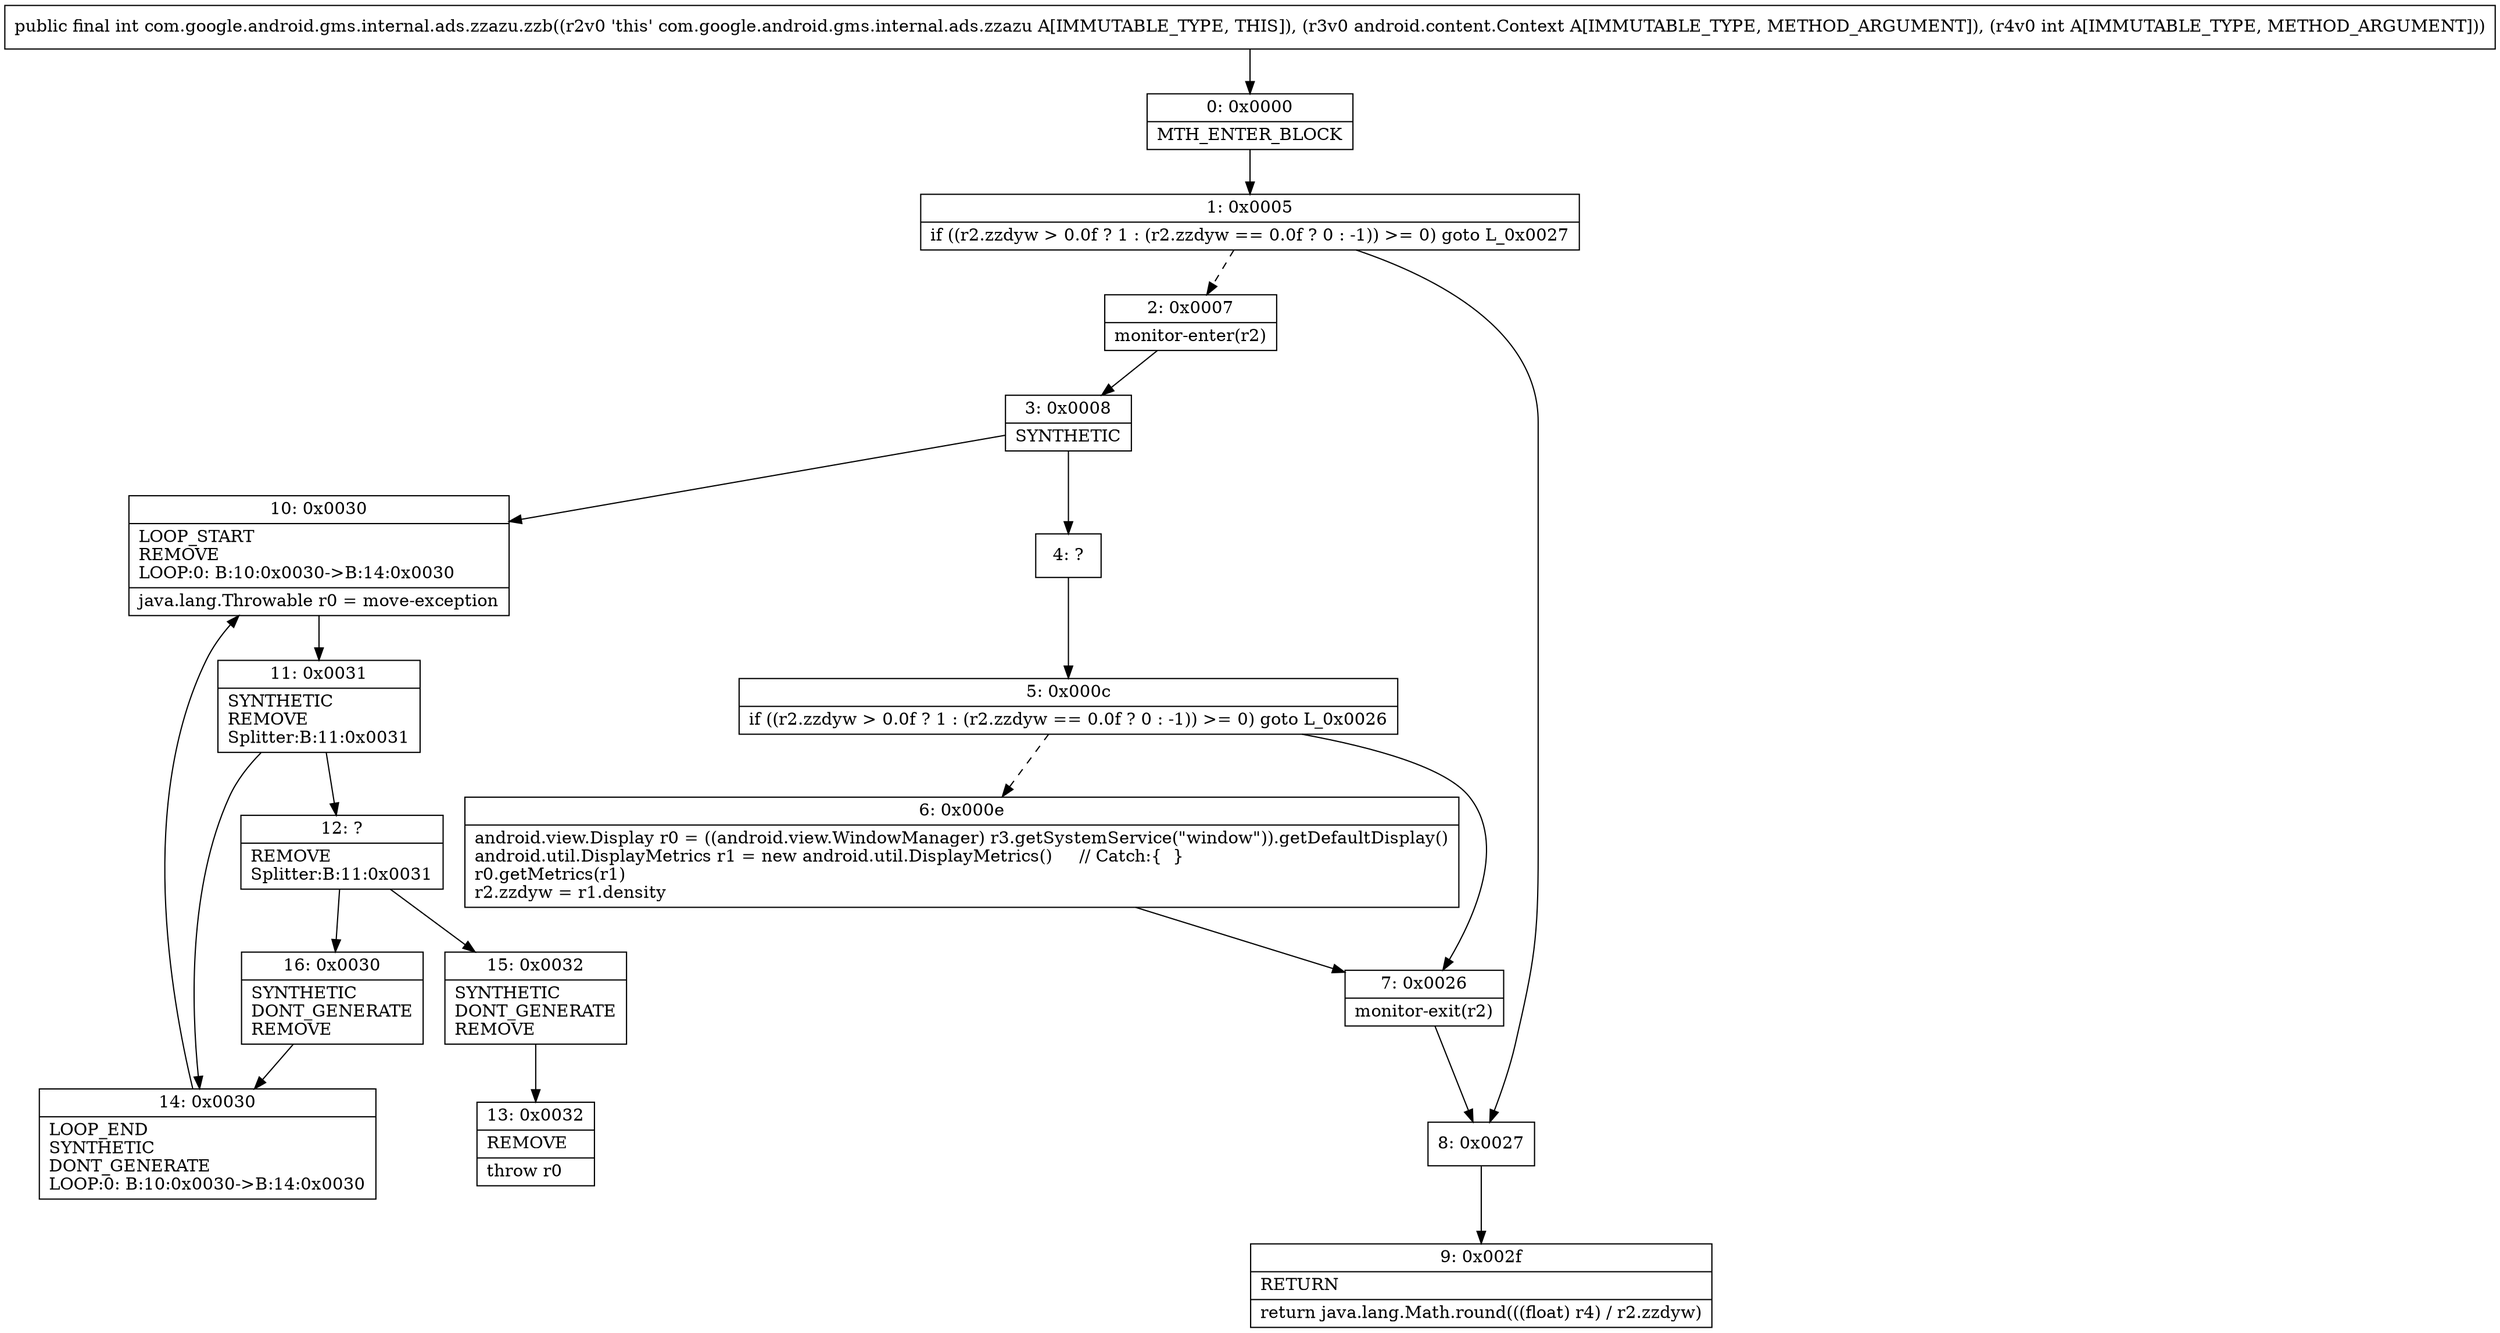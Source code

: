 digraph "CFG forcom.google.android.gms.internal.ads.zzazu.zzb(Landroid\/content\/Context;I)I" {
Node_0 [shape=record,label="{0\:\ 0x0000|MTH_ENTER_BLOCK\l}"];
Node_1 [shape=record,label="{1\:\ 0x0005|if ((r2.zzdyw \> 0.0f ? 1 : (r2.zzdyw == 0.0f ? 0 : \-1)) \>= 0) goto L_0x0027\l}"];
Node_2 [shape=record,label="{2\:\ 0x0007|monitor\-enter(r2)\l}"];
Node_3 [shape=record,label="{3\:\ 0x0008|SYNTHETIC\l}"];
Node_4 [shape=record,label="{4\:\ ?}"];
Node_5 [shape=record,label="{5\:\ 0x000c|if ((r2.zzdyw \> 0.0f ? 1 : (r2.zzdyw == 0.0f ? 0 : \-1)) \>= 0) goto L_0x0026\l}"];
Node_6 [shape=record,label="{6\:\ 0x000e|android.view.Display r0 = ((android.view.WindowManager) r3.getSystemService(\"window\")).getDefaultDisplay()\landroid.util.DisplayMetrics r1 = new android.util.DisplayMetrics()     \/\/ Catch:\{  \}\lr0.getMetrics(r1)\lr2.zzdyw = r1.density\l}"];
Node_7 [shape=record,label="{7\:\ 0x0026|monitor\-exit(r2)\l}"];
Node_8 [shape=record,label="{8\:\ 0x0027}"];
Node_9 [shape=record,label="{9\:\ 0x002f|RETURN\l|return java.lang.Math.round(((float) r4) \/ r2.zzdyw)\l}"];
Node_10 [shape=record,label="{10\:\ 0x0030|LOOP_START\lREMOVE\lLOOP:0: B:10:0x0030\-\>B:14:0x0030\l|java.lang.Throwable r0 = move\-exception\l}"];
Node_11 [shape=record,label="{11\:\ 0x0031|SYNTHETIC\lREMOVE\lSplitter:B:11:0x0031\l}"];
Node_12 [shape=record,label="{12\:\ ?|REMOVE\lSplitter:B:11:0x0031\l}"];
Node_13 [shape=record,label="{13\:\ 0x0032|REMOVE\l|throw r0\l}"];
Node_14 [shape=record,label="{14\:\ 0x0030|LOOP_END\lSYNTHETIC\lDONT_GENERATE\lLOOP:0: B:10:0x0030\-\>B:14:0x0030\l}"];
Node_15 [shape=record,label="{15\:\ 0x0032|SYNTHETIC\lDONT_GENERATE\lREMOVE\l}"];
Node_16 [shape=record,label="{16\:\ 0x0030|SYNTHETIC\lDONT_GENERATE\lREMOVE\l}"];
MethodNode[shape=record,label="{public final int com.google.android.gms.internal.ads.zzazu.zzb((r2v0 'this' com.google.android.gms.internal.ads.zzazu A[IMMUTABLE_TYPE, THIS]), (r3v0 android.content.Context A[IMMUTABLE_TYPE, METHOD_ARGUMENT]), (r4v0 int A[IMMUTABLE_TYPE, METHOD_ARGUMENT])) }"];
MethodNode -> Node_0;
Node_0 -> Node_1;
Node_1 -> Node_2[style=dashed];
Node_1 -> Node_8;
Node_2 -> Node_3;
Node_3 -> Node_4;
Node_3 -> Node_10;
Node_4 -> Node_5;
Node_5 -> Node_6[style=dashed];
Node_5 -> Node_7;
Node_6 -> Node_7;
Node_7 -> Node_8;
Node_8 -> Node_9;
Node_10 -> Node_11;
Node_11 -> Node_12;
Node_11 -> Node_14;
Node_12 -> Node_15;
Node_12 -> Node_16;
Node_14 -> Node_10;
Node_15 -> Node_13;
Node_16 -> Node_14;
}

